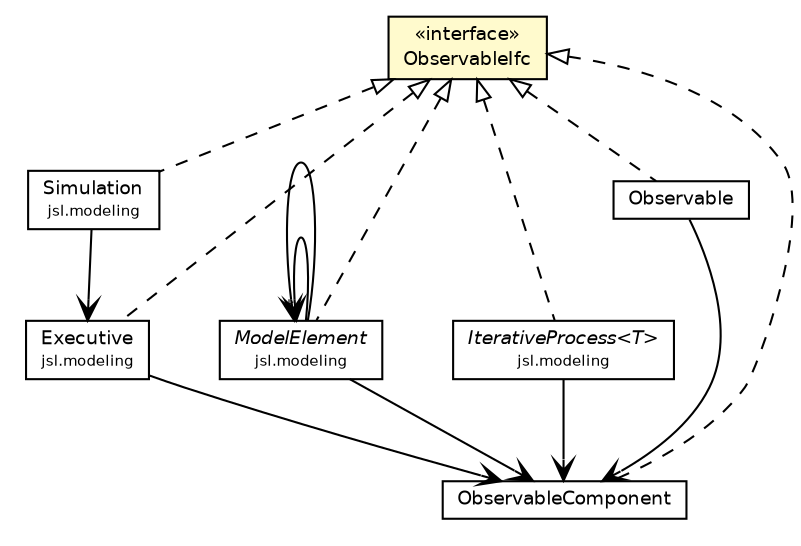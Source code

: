 #!/usr/local/bin/dot
#
# Class diagram 
# Generated by UMLGraph version 5.4 (http://www.umlgraph.org/)
#

digraph G {
	edge [fontname="Helvetica",fontsize=10,labelfontname="Helvetica",labelfontsize=10];
	node [fontname="Helvetica",fontsize=10,shape=plaintext];
	nodesep=0.25;
	ranksep=0.5;
	// jsl.modeling.Simulation
	c139771 [label=<<table title="jsl.modeling.Simulation" border="0" cellborder="1" cellspacing="0" cellpadding="2" port="p" href="../modeling/Simulation.html">
		<tr><td><table border="0" cellspacing="0" cellpadding="1">
<tr><td align="center" balign="center"> Simulation </td></tr>
<tr><td align="center" balign="center"><font point-size="7.0"> jsl.modeling </font></td></tr>
		</table></td></tr>
		</table>>, URL="../modeling/Simulation.html", fontname="Helvetica", fontcolor="black", fontsize=9.0];
	// jsl.modeling.ModelElement
	c139779 [label=<<table title="jsl.modeling.ModelElement" border="0" cellborder="1" cellspacing="0" cellpadding="2" port="p" href="../modeling/ModelElement.html">
		<tr><td><table border="0" cellspacing="0" cellpadding="1">
<tr><td align="center" balign="center"><font face="Helvetica-Oblique"> ModelElement </font></td></tr>
<tr><td align="center" balign="center"><font point-size="7.0"> jsl.modeling </font></td></tr>
		</table></td></tr>
		</table>>, URL="../modeling/ModelElement.html", fontname="Helvetica", fontcolor="black", fontsize=9.0];
	// jsl.modeling.IterativeProcess<T>
	c139787 [label=<<table title="jsl.modeling.IterativeProcess" border="0" cellborder="1" cellspacing="0" cellpadding="2" port="p" href="../modeling/IterativeProcess.html">
		<tr><td><table border="0" cellspacing="0" cellpadding="1">
<tr><td align="center" balign="center"><font face="Helvetica-Oblique"> IterativeProcess&lt;T&gt; </font></td></tr>
<tr><td align="center" balign="center"><font point-size="7.0"> jsl.modeling </font></td></tr>
		</table></td></tr>
		</table>>, URL="../modeling/IterativeProcess.html", fontname="Helvetica", fontcolor="black", fontsize=9.0];
	// jsl.modeling.Executive
	c139791 [label=<<table title="jsl.modeling.Executive" border="0" cellborder="1" cellspacing="0" cellpadding="2" port="p" href="../modeling/Executive.html">
		<tr><td><table border="0" cellspacing="0" cellpadding="1">
<tr><td align="center" balign="center"> Executive </td></tr>
<tr><td align="center" balign="center"><font point-size="7.0"> jsl.modeling </font></td></tr>
		</table></td></tr>
		</table>>, URL="../modeling/Executive.html", fontname="Helvetica", fontcolor="black", fontsize=9.0];
	// jsl.observers.TestObserverableObserver.Observable
	c140046 [label=<<table title="jsl.observers.TestObserverableObserver.Observable" border="0" cellborder="1" cellspacing="0" cellpadding="2" port="p" href="./TestObserverableObserver.Observable.html">
		<tr><td><table border="0" cellspacing="0" cellpadding="1">
<tr><td align="center" balign="center"> Observable </td></tr>
		</table></td></tr>
		</table>>, URL="./TestObserverableObserver.Observable.html", fontname="Helvetica", fontcolor="black", fontsize=9.0];
	// jsl.observers.ObservableIfc
	c140050 [label=<<table title="jsl.observers.ObservableIfc" border="0" cellborder="1" cellspacing="0" cellpadding="2" port="p" bgcolor="lemonChiffon" href="./ObservableIfc.html">
		<tr><td><table border="0" cellspacing="0" cellpadding="1">
<tr><td align="center" balign="center"> &#171;interface&#187; </td></tr>
<tr><td align="center" balign="center"> ObservableIfc </td></tr>
		</table></td></tr>
		</table>>, URL="./ObservableIfc.html", fontname="Helvetica", fontcolor="black", fontsize=9.0];
	// jsl.observers.ObservableComponent
	c140051 [label=<<table title="jsl.observers.ObservableComponent" border="0" cellborder="1" cellspacing="0" cellpadding="2" port="p" href="./ObservableComponent.html">
		<tr><td><table border="0" cellspacing="0" cellpadding="1">
<tr><td align="center" balign="center"> ObservableComponent </td></tr>
		</table></td></tr>
		</table>>, URL="./ObservableComponent.html", fontname="Helvetica", fontcolor="black", fontsize=9.0];
	//jsl.modeling.Simulation implements jsl.observers.ObservableIfc
	c140050:p -> c139771:p [dir=back,arrowtail=empty,style=dashed];
	//jsl.modeling.ModelElement implements jsl.observers.ObservableIfc
	c140050:p -> c139779:p [dir=back,arrowtail=empty,style=dashed];
	//jsl.modeling.IterativeProcess<T> implements jsl.observers.ObservableIfc
	c140050:p -> c139787:p [dir=back,arrowtail=empty,style=dashed];
	//jsl.modeling.Executive implements jsl.observers.ObservableIfc
	c140050:p -> c139791:p [dir=back,arrowtail=empty,style=dashed];
	//jsl.observers.TestObserverableObserver.Observable implements jsl.observers.ObservableIfc
	c140050:p -> c140046:p [dir=back,arrowtail=empty,style=dashed];
	//jsl.observers.ObservableComponent implements jsl.observers.ObservableIfc
	c140050:p -> c140051:p [dir=back,arrowtail=empty,style=dashed];
	// jsl.modeling.Simulation NAVASSOC jsl.modeling.Executive
	c139771:p -> c139791:p [taillabel="", label="", headlabel="", fontname="Helvetica", fontcolor="black", fontsize=10.0, color="black", arrowhead=open];
	// jsl.modeling.ModelElement NAVASSOC jsl.modeling.ModelElement
	c139779:p -> c139779:p [taillabel="", label="", headlabel="*", fontname="Helvetica", fontcolor="black", fontsize=10.0, color="black", arrowhead=open];
	// jsl.modeling.ModelElement NAVASSOC jsl.modeling.ModelElement
	c139779:p -> c139779:p [taillabel="", label="", headlabel="", fontname="Helvetica", fontcolor="black", fontsize=10.0, color="black", arrowhead=open];
	// jsl.modeling.ModelElement NAVASSOC jsl.observers.ObservableComponent
	c139779:p -> c140051:p [taillabel="", label="", headlabel="", fontname="Helvetica", fontcolor="black", fontsize=10.0, color="black", arrowhead=open];
	// jsl.modeling.IterativeProcess<T> NAVASSOC jsl.observers.ObservableComponent
	c139787:p -> c140051:p [taillabel="", label="", headlabel="", fontname="Helvetica", fontcolor="black", fontsize=10.0, color="black", arrowhead=open];
	// jsl.modeling.Executive NAVASSOC jsl.observers.ObservableComponent
	c139791:p -> c140051:p [taillabel="", label="", headlabel="", fontname="Helvetica", fontcolor="black", fontsize=10.0, color="black", arrowhead=open];
	// jsl.observers.TestObserverableObserver.Observable NAVASSOC jsl.observers.ObservableComponent
	c140046:p -> c140051:p [taillabel="", label="", headlabel="", fontname="Helvetica", fontcolor="black", fontsize=10.0, color="black", arrowhead=open];
}

